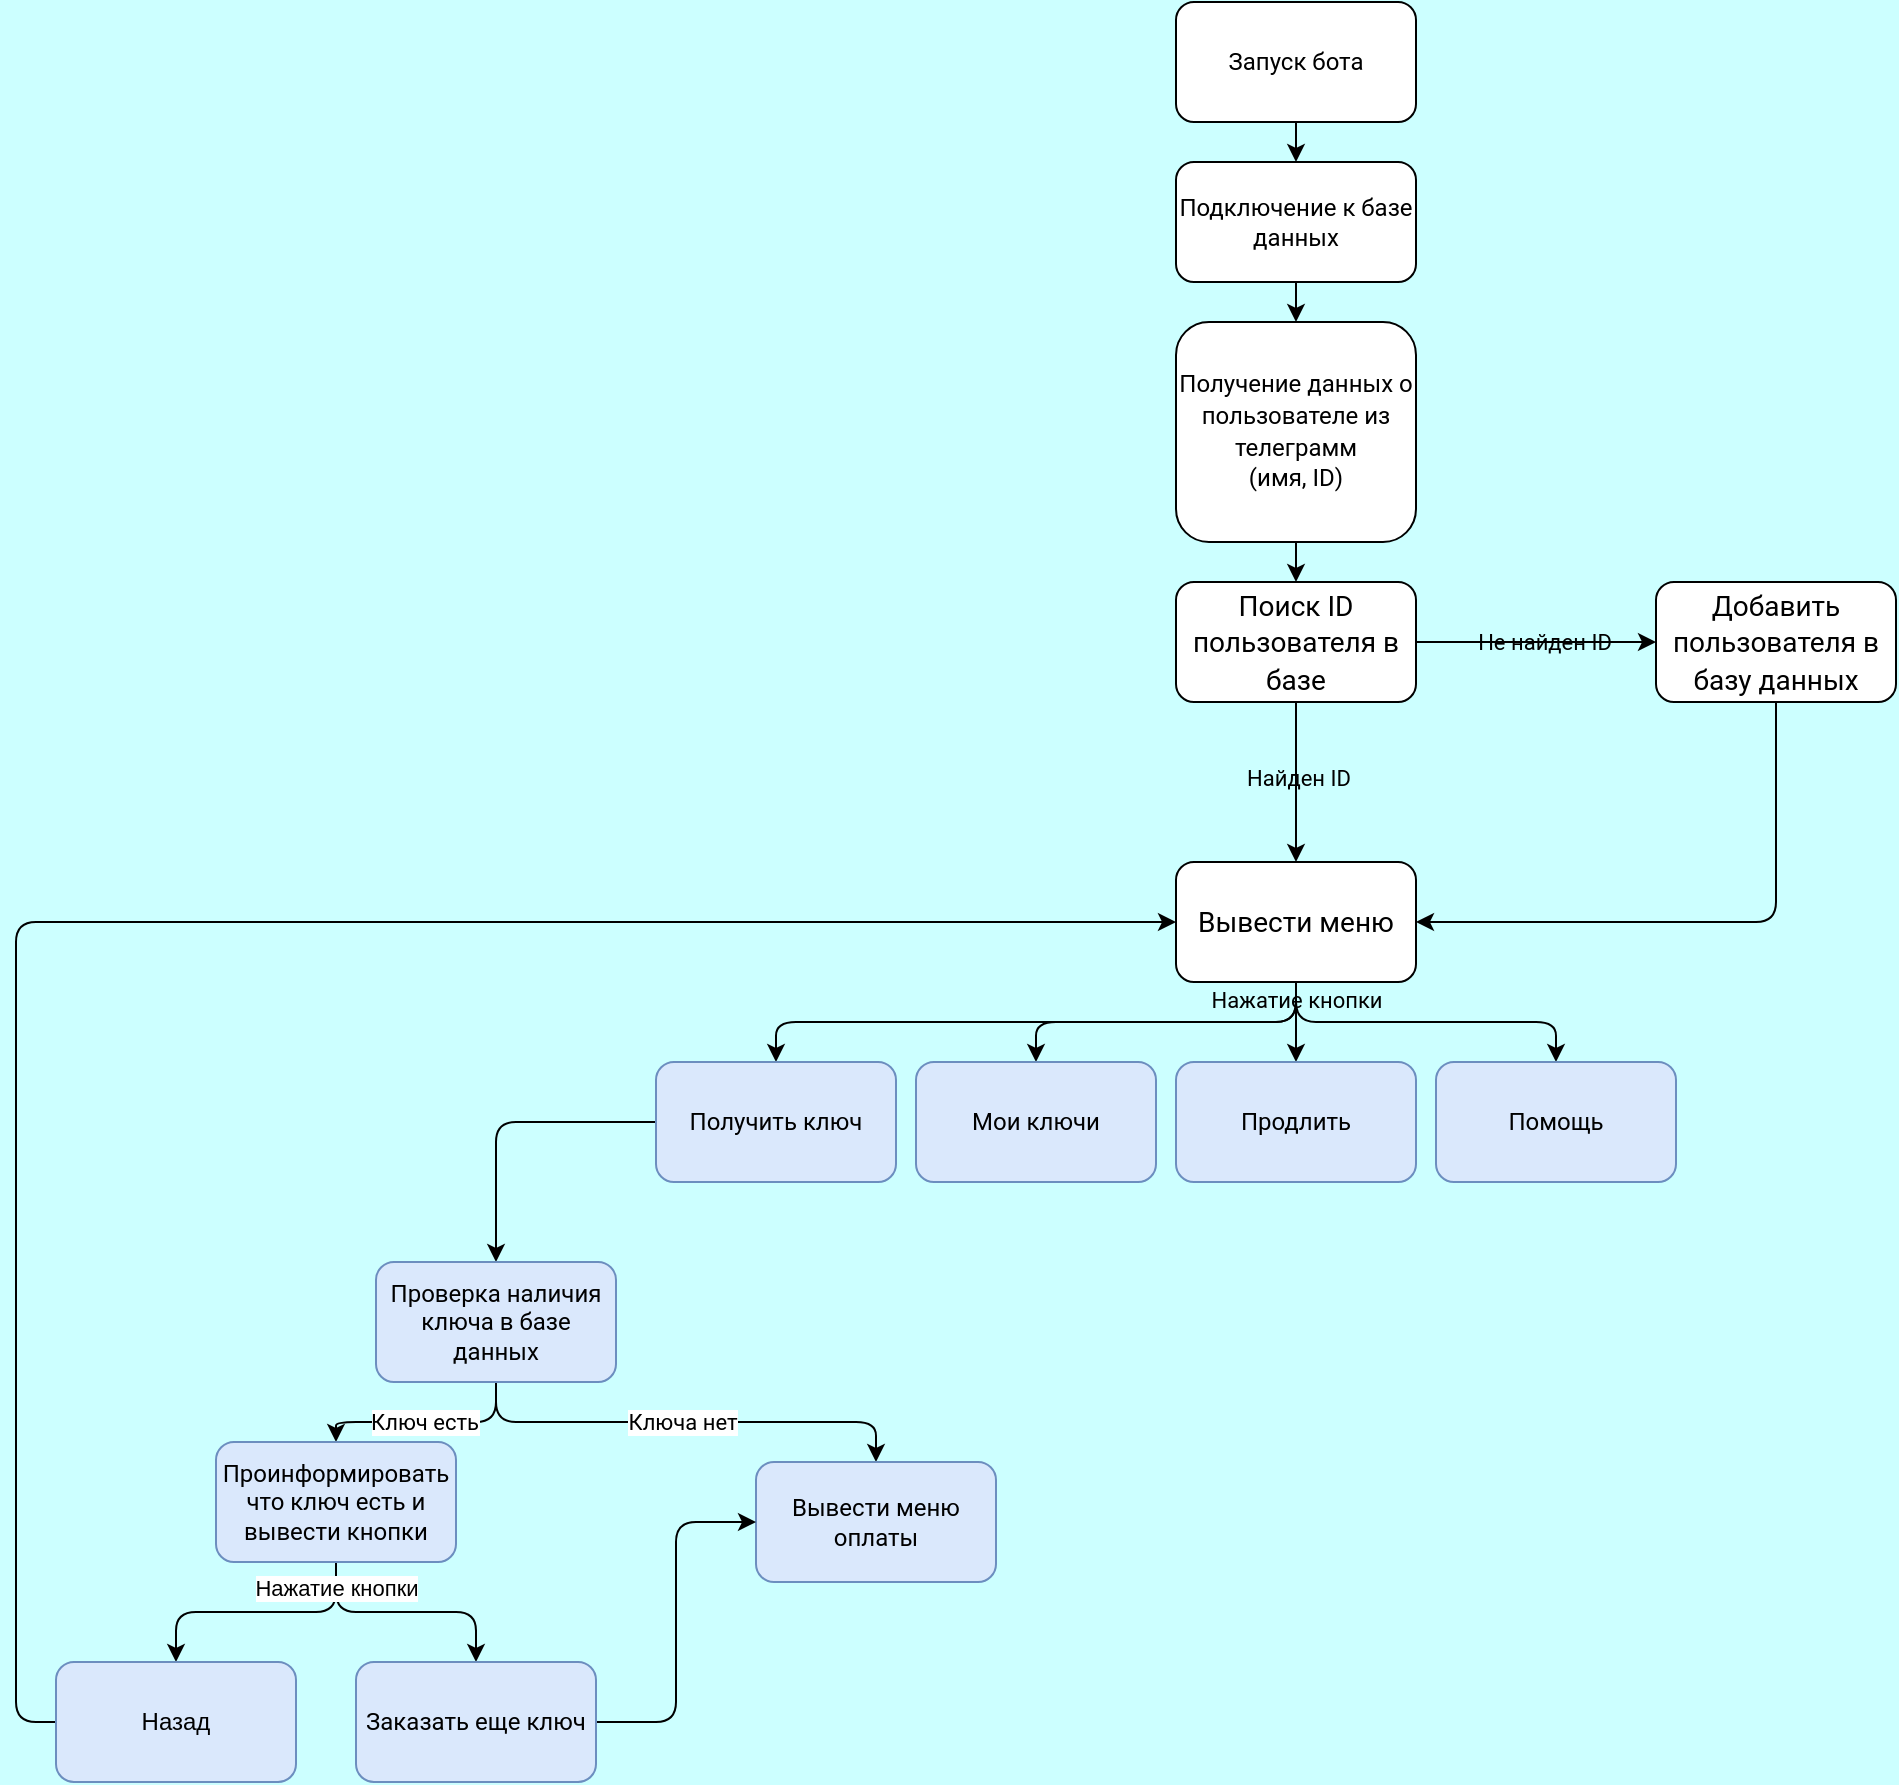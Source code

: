 <mxfile version="26.0.5">
  <diagram name="Страница — 1" id="AQl9WBa_TOPAPKax5sv7">
    <mxGraphModel dx="3006" dy="1119" grid="1" gridSize="10" guides="1" tooltips="1" connect="1" arrows="1" fold="1" page="1" pageScale="1" pageWidth="980" pageHeight="1390" background="light-dark(#CCFFFF,#67AB9F)" math="0" shadow="0">
      <root>
        <mxCell id="0" />
        <mxCell id="1" parent="0" />
        <mxCell id="aZWd4whTSfj6Bo79EyQD-3" value="" style="edgeStyle=orthogonalEdgeStyle;rounded=1;orthogonalLoop=1;jettySize=auto;html=1;fontFamily=Roboto;fontSource=https%3A%2F%2Ffonts.googleapis.com%2Fcss%3Ffamily%3DRoboto;fontSize=12;labelBackgroundColor=none;fontColor=default;textShadow=0;spacingTop=0;" parent="1" source="aZWd4whTSfj6Bo79EyQD-1" target="aZWd4whTSfj6Bo79EyQD-2" edge="1">
          <mxGeometry relative="1" as="geometry" />
        </mxCell>
        <mxCell id="aZWd4whTSfj6Bo79EyQD-1" value="&lt;font data-font-src=&quot;https://fonts.googleapis.com/css?family=Roboto&quot;&gt;Запуск бота&lt;/font&gt;" style="rounded=1;whiteSpace=wrap;html=1;fontFamily=Roboto;fontSource=https%3A%2F%2Ffonts.googleapis.com%2Fcss%3Ffamily%3DRoboto;fontSize=12;labelBackgroundColor=none;textShadow=0;spacingTop=0;" parent="1" vertex="1">
          <mxGeometry x="420" y="40" width="120" height="60" as="geometry" />
        </mxCell>
        <mxCell id="aZWd4whTSfj6Bo79EyQD-5" value="" style="edgeStyle=orthogonalEdgeStyle;rounded=1;orthogonalLoop=1;jettySize=auto;html=1;fontFamily=Roboto;fontSource=https%3A%2F%2Ffonts.googleapis.com%2Fcss%3Ffamily%3DRoboto;fontSize=12;labelBackgroundColor=none;fontColor=default;textShadow=0;spacingTop=0;" parent="1" source="aZWd4whTSfj6Bo79EyQD-2" target="aZWd4whTSfj6Bo79EyQD-4" edge="1">
          <mxGeometry relative="1" as="geometry" />
        </mxCell>
        <mxCell id="aZWd4whTSfj6Bo79EyQD-2" value="&lt;font data-font-src=&quot;https://fonts.googleapis.com/css?family=Roboto&quot;&gt;Подключение к базе данных&lt;/font&gt;" style="rounded=1;whiteSpace=wrap;html=1;fontFamily=Roboto;fontSource=https%3A%2F%2Ffonts.googleapis.com%2Fcss%3Ffamily%3DRoboto;fontSize=12;labelBackgroundColor=none;textShadow=0;spacingTop=0;" parent="1" vertex="1">
          <mxGeometry x="420" y="120" width="120" height="60" as="geometry" />
        </mxCell>
        <mxCell id="aZWd4whTSfj6Bo79EyQD-7" value="" style="edgeStyle=orthogonalEdgeStyle;rounded=1;orthogonalLoop=1;jettySize=auto;html=1;fontFamily=Roboto;fontSource=https%3A%2F%2Ffonts.googleapis.com%2Fcss%3Ffamily%3DRoboto;labelBackgroundColor=none;fontColor=default;textShadow=0;spacingTop=0;" parent="1" source="aZWd4whTSfj6Bo79EyQD-4" target="aZWd4whTSfj6Bo79EyQD-6" edge="1">
          <mxGeometry relative="1" as="geometry" />
        </mxCell>
        <mxCell id="aZWd4whTSfj6Bo79EyQD-4" value="&lt;div style=&quot;line-height: 1.3; vertical-align: middle;&quot;&gt;&lt;h4&gt;&lt;span style=&quot;font-weight: normal;&quot;&gt;&lt;font data-font-src=&quot;https://fonts.googleapis.com/css?family=Roboto&quot;&gt;Получение данных о пользователе из телеграмм&lt;br&gt;(имя, ID)&lt;/font&gt;&lt;/span&gt;&lt;/h4&gt;&lt;/div&gt;" style="rounded=1;whiteSpace=wrap;html=1;fontFamily=Roboto;fontSource=https%3A%2F%2Ffonts.googleapis.com%2Fcss%3Ffamily%3DRoboto;fontSize=12;labelBackgroundColor=none;textShadow=0;spacingTop=0;" parent="1" vertex="1">
          <mxGeometry x="420" y="200" width="120" height="110" as="geometry" />
        </mxCell>
        <mxCell id="aZWd4whTSfj6Bo79EyQD-9" value="" style="edgeStyle=orthogonalEdgeStyle;rounded=1;orthogonalLoop=1;jettySize=auto;html=1;fontFamily=Roboto;fontSource=https%3A%2F%2Ffonts.googleapis.com%2Fcss%3Ffamily%3DRoboto;labelBackgroundColor=none;fontColor=default;textShadow=0;spacingTop=0;" parent="1" source="aZWd4whTSfj6Bo79EyQD-6" target="aZWd4whTSfj6Bo79EyQD-8" edge="1">
          <mxGeometry relative="1" as="geometry" />
        </mxCell>
        <mxCell id="aZWd4whTSfj6Bo79EyQD-10" value="Не найден ID" style="edgeLabel;html=1;align=center;verticalAlign=middle;resizable=0;points=[];fontFamily=Roboto;fontSource=https%3A%2F%2Ffonts.googleapis.com%2Fcss%3Ffamily%3DRoboto;labelBackgroundColor=none;textShadow=0;spacingTop=0;rounded=1;" parent="aZWd4whTSfj6Bo79EyQD-9" vertex="1" connectable="0">
          <mxGeometry x="0.067" relative="1" as="geometry">
            <mxPoint as="offset" />
          </mxGeometry>
        </mxCell>
        <mxCell id="aZWd4whTSfj6Bo79EyQD-12" value="" style="edgeStyle=orthogonalEdgeStyle;rounded=1;orthogonalLoop=1;jettySize=auto;html=1;fontFamily=Roboto;fontSource=https%3A%2F%2Ffonts.googleapis.com%2Fcss%3Ffamily%3DRoboto;labelBackgroundColor=none;fontColor=default;textShadow=0;spacingTop=0;" parent="1" source="aZWd4whTSfj6Bo79EyQD-6" target="aZWd4whTSfj6Bo79EyQD-11" edge="1">
          <mxGeometry relative="1" as="geometry" />
        </mxCell>
        <mxCell id="aZWd4whTSfj6Bo79EyQD-13" value="Найден ID" style="edgeLabel;html=1;align=center;verticalAlign=middle;resizable=0;points=[];fontFamily=Roboto;fontSource=https%3A%2F%2Ffonts.googleapis.com%2Fcss%3Ffamily%3DRoboto;labelBackgroundColor=none;textShadow=0;spacingTop=0;rounded=1;" parent="aZWd4whTSfj6Bo79EyQD-12" vertex="1" connectable="0">
          <mxGeometry x="-0.05" y="1" relative="1" as="geometry">
            <mxPoint as="offset" />
          </mxGeometry>
        </mxCell>
        <mxCell id="aZWd4whTSfj6Bo79EyQD-6" value="&lt;div style=&quot;line-height: 1.3; vertical-align: middle; font-size: 14px;&quot;&gt;&lt;p&gt;Поиск ID пользователя в базе&lt;/p&gt;&lt;/div&gt;" style="whiteSpace=wrap;html=1;fontFamily=Roboto;rounded=1;fontSource=https%3A%2F%2Ffonts.googleapis.com%2Fcss%3Ffamily%3DRoboto;labelBackgroundColor=none;textShadow=0;spacingTop=0;" parent="1" vertex="1">
          <mxGeometry x="420" y="330" width="120" height="60" as="geometry" />
        </mxCell>
        <mxCell id="aZWd4whTSfj6Bo79EyQD-15" style="edgeStyle=orthogonalEdgeStyle;rounded=1;orthogonalLoop=1;jettySize=auto;html=1;exitX=0.5;exitY=1;exitDx=0;exitDy=0;entryX=1;entryY=0.5;entryDx=0;entryDy=0;fontFamily=Roboto;fontSource=https%3A%2F%2Ffonts.googleapis.com%2Fcss%3Ffamily%3DRoboto;labelBackgroundColor=none;fontColor=default;textShadow=0;spacingTop=0;" parent="1" source="aZWd4whTSfj6Bo79EyQD-8" target="aZWd4whTSfj6Bo79EyQD-11" edge="1">
          <mxGeometry relative="1" as="geometry" />
        </mxCell>
        <mxCell id="aZWd4whTSfj6Bo79EyQD-8" value="&lt;div style=&quot;line-height: 1.3; vertical-align: middle; font-size: 14px;&quot;&gt;&lt;p&gt;Добавить пользователя в базу данных&lt;/p&gt;&lt;/div&gt;" style="whiteSpace=wrap;html=1;fontFamily=Roboto;rounded=1;fontSource=https%3A%2F%2Ffonts.googleapis.com%2Fcss%3Ffamily%3DRoboto;labelBackgroundColor=none;" parent="1" vertex="1">
          <mxGeometry x="660" y="330" width="120" height="60" as="geometry" />
        </mxCell>
        <mxCell id="aZWd4whTSfj6Bo79EyQD-18" style="edgeStyle=orthogonalEdgeStyle;rounded=1;orthogonalLoop=1;jettySize=auto;html=1;exitX=0.5;exitY=1;exitDx=0;exitDy=0;fontFamily=Roboto;fontSource=https%3A%2F%2Ffonts.googleapis.com%2Fcss%3Ffamily%3DRoboto;labelBackgroundColor=none;fontColor=default;textShadow=0;spacingTop=0;" parent="1" source="aZWd4whTSfj6Bo79EyQD-11" target="aZWd4whTSfj6Bo79EyQD-19" edge="1">
          <mxGeometry relative="1" as="geometry">
            <mxPoint x="350" y="570" as="targetPoint" />
          </mxGeometry>
        </mxCell>
        <mxCell id="aZWd4whTSfj6Bo79EyQD-20" style="edgeStyle=orthogonalEdgeStyle;rounded=1;orthogonalLoop=1;jettySize=auto;html=1;exitX=0.5;exitY=1;exitDx=0;exitDy=0;fontFamily=Roboto;fontSource=https%3A%2F%2Ffonts.googleapis.com%2Fcss%3Ffamily%3DRoboto;labelBackgroundColor=none;fontColor=default;textShadow=0;spacingTop=0;" parent="1" source="aZWd4whTSfj6Bo79EyQD-11" target="aZWd4whTSfj6Bo79EyQD-21" edge="1">
          <mxGeometry relative="1" as="geometry">
            <mxPoint x="480" y="560" as="targetPoint" />
          </mxGeometry>
        </mxCell>
        <mxCell id="aZWd4whTSfj6Bo79EyQD-22" style="edgeStyle=orthogonalEdgeStyle;rounded=1;orthogonalLoop=1;jettySize=auto;html=1;exitX=0.5;exitY=1;exitDx=0;exitDy=0;fontFamily=Roboto;fontSource=https%3A%2F%2Ffonts.googleapis.com%2Fcss%3Ffamily%3DRoboto;labelBackgroundColor=none;fontColor=default;textShadow=0;spacingTop=0;" parent="1" source="aZWd4whTSfj6Bo79EyQD-11" target="aZWd4whTSfj6Bo79EyQD-23" edge="1">
          <mxGeometry relative="1" as="geometry">
            <mxPoint x="610" y="570" as="targetPoint" />
          </mxGeometry>
        </mxCell>
        <mxCell id="MdKZZzNTr3m9MVsxQp7b-1" value="Нажатие кнопки" style="edgeLabel;html=1;align=center;verticalAlign=middle;resizable=0;points=[];fontFamily=Roboto;fontSource=https%3A%2F%2Ffonts.googleapis.com%2Fcss%3Ffamily%3DRoboto;labelBackgroundColor=none;rounded=1;" vertex="1" connectable="0" parent="aZWd4whTSfj6Bo79EyQD-22">
          <mxGeometry x="-0.894" relative="1" as="geometry">
            <mxPoint as="offset" />
          </mxGeometry>
        </mxCell>
        <mxCell id="MdKZZzNTr3m9MVsxQp7b-2" style="edgeStyle=orthogonalEdgeStyle;rounded=1;orthogonalLoop=1;jettySize=auto;html=1;exitX=0.5;exitY=1;exitDx=0;exitDy=0;" edge="1" parent="1" source="aZWd4whTSfj6Bo79EyQD-11" target="MdKZZzNTr3m9MVsxQp7b-3">
          <mxGeometry relative="1" as="geometry">
            <mxPoint x="230" y="570" as="targetPoint" />
          </mxGeometry>
        </mxCell>
        <mxCell id="aZWd4whTSfj6Bo79EyQD-11" value="&lt;div style=&quot;line-height: 1.3; vertical-align: middle; font-size: 14px;&quot;&gt;&lt;p&gt;Вывести меню&lt;/p&gt;&lt;/div&gt;" style="whiteSpace=wrap;html=1;fontFamily=Roboto;rounded=1;fontSource=https%3A%2F%2Ffonts.googleapis.com%2Fcss%3Ffamily%3DRoboto;labelBackgroundColor=none;textShadow=0;spacingTop=0;" parent="1" vertex="1">
          <mxGeometry x="420" y="470" width="120" height="60" as="geometry" />
        </mxCell>
        <mxCell id="aZWd4whTSfj6Bo79EyQD-19" value="Мои ключи" style="rounded=1;whiteSpace=wrap;html=1;labelBackgroundColor=none;fontFamily=Roboto;fontSource=https%3A%2F%2Ffonts.googleapis.com%2Fcss%3Ffamily%3DRoboto;fillColor=#dae8fc;strokeColor=#6c8ebf;" parent="1" vertex="1">
          <mxGeometry x="290" y="570" width="120" height="60" as="geometry" />
        </mxCell>
        <mxCell id="aZWd4whTSfj6Bo79EyQD-21" value="Продлить" style="rounded=1;whiteSpace=wrap;html=1;fontFamily=Roboto;fontSource=https%3A%2F%2Ffonts.googleapis.com%2Fcss%3Ffamily%3DRoboto;labelBackgroundColor=none;textShadow=0;spacingTop=0;fillColor=#dae8fc;strokeColor=#6c8ebf;" parent="1" vertex="1">
          <mxGeometry x="420" y="570" width="120" height="60" as="geometry" />
        </mxCell>
        <mxCell id="aZWd4whTSfj6Bo79EyQD-23" value="Помощь" style="rounded=1;whiteSpace=wrap;html=1;fontFamily=Roboto;fontSource=https%3A%2F%2Ffonts.googleapis.com%2Fcss%3Ffamily%3DRoboto;labelBackgroundColor=none;textShadow=0;spacingTop=0;fillColor=#dae8fc;strokeColor=#6c8ebf;" parent="1" vertex="1">
          <mxGeometry x="550" y="570" width="120" height="60" as="geometry" />
        </mxCell>
        <mxCell id="MdKZZzNTr3m9MVsxQp7b-5" value="" style="edgeStyle=orthogonalEdgeStyle;rounded=1;orthogonalLoop=1;jettySize=auto;html=1;fontFamily=Roboto;fontSource=https%3A%2F%2Ffonts.googleapis.com%2Fcss%3Ffamily%3DRoboto;" edge="1" parent="1" source="MdKZZzNTr3m9MVsxQp7b-3" target="MdKZZzNTr3m9MVsxQp7b-4">
          <mxGeometry relative="1" as="geometry" />
        </mxCell>
        <mxCell id="MdKZZzNTr3m9MVsxQp7b-3" value="Получить ключ" style="rounded=1;whiteSpace=wrap;html=1;fontFamily=Roboto;fontSource=https%3A%2F%2Ffonts.googleapis.com%2Fcss%3Ffamily%3DRoboto;fillColor=#dae8fc;strokeColor=#6c8ebf;" vertex="1" parent="1">
          <mxGeometry x="160" y="570" width="120" height="60" as="geometry" />
        </mxCell>
        <mxCell id="MdKZZzNTr3m9MVsxQp7b-7" value="" style="edgeStyle=orthogonalEdgeStyle;rounded=1;orthogonalLoop=1;jettySize=auto;html=1;fontFamily=Roboto;fontSource=https%3A%2F%2Ffonts.googleapis.com%2Fcss%3Ffamily%3DRoboto;" edge="1" parent="1" source="MdKZZzNTr3m9MVsxQp7b-4" target="MdKZZzNTr3m9MVsxQp7b-6">
          <mxGeometry relative="1" as="geometry" />
        </mxCell>
        <mxCell id="MdKZZzNTr3m9MVsxQp7b-8" value="Ключ есть" style="edgeLabel;html=1;align=center;verticalAlign=middle;resizable=0;points=[];rounded=1;fontFamily=Roboto;fontSource=https%3A%2F%2Ffonts.googleapis.com%2Fcss%3Ffamily%3DRoboto;" vertex="1" connectable="0" parent="MdKZZzNTr3m9MVsxQp7b-7">
          <mxGeometry x="-0.325" relative="1" as="geometry">
            <mxPoint x="-19" as="offset" />
          </mxGeometry>
        </mxCell>
        <mxCell id="MdKZZzNTr3m9MVsxQp7b-18" style="edgeStyle=orthogonalEdgeStyle;rounded=1;orthogonalLoop=1;jettySize=auto;html=1;exitX=0.5;exitY=1;exitDx=0;exitDy=0;entryX=0.5;entryY=0;entryDx=0;entryDy=0;fontFamily=Roboto;fontSource=https%3A%2F%2Ffonts.googleapis.com%2Fcss%3Ffamily%3DRoboto;" edge="1" parent="1" source="MdKZZzNTr3m9MVsxQp7b-4" target="MdKZZzNTr3m9MVsxQp7b-11">
          <mxGeometry relative="1" as="geometry" />
        </mxCell>
        <mxCell id="MdKZZzNTr3m9MVsxQp7b-19" value="Ключа нет" style="edgeLabel;html=1;align=center;verticalAlign=middle;resizable=0;points=[];rounded=1;fontFamily=Roboto;fontSource=https%3A%2F%2Ffonts.googleapis.com%2Fcss%3Ffamily%3DRoboto;" vertex="1" connectable="0" parent="MdKZZzNTr3m9MVsxQp7b-18">
          <mxGeometry x="-0.021" relative="1" as="geometry">
            <mxPoint as="offset" />
          </mxGeometry>
        </mxCell>
        <mxCell id="MdKZZzNTr3m9MVsxQp7b-4" value="Проверка наличия ключа в базе данных" style="whiteSpace=wrap;html=1;fontFamily=Roboto;fillColor=#dae8fc;strokeColor=#6c8ebf;rounded=1;fontSource=https%3A%2F%2Ffonts.googleapis.com%2Fcss%3Ffamily%3DRoboto;" vertex="1" parent="1">
          <mxGeometry x="20" y="670" width="120" height="60" as="geometry" />
        </mxCell>
        <mxCell id="MdKZZzNTr3m9MVsxQp7b-13" value="" style="edgeStyle=orthogonalEdgeStyle;rounded=1;orthogonalLoop=1;jettySize=auto;html=1;fontFamily=Roboto;fontSource=https%3A%2F%2Ffonts.googleapis.com%2Fcss%3Ffamily%3DRoboto;" edge="1" parent="1" source="MdKZZzNTr3m9MVsxQp7b-6" target="MdKZZzNTr3m9MVsxQp7b-12">
          <mxGeometry relative="1" as="geometry" />
        </mxCell>
        <mxCell id="MdKZZzNTr3m9MVsxQp7b-14" style="edgeStyle=orthogonalEdgeStyle;rounded=1;orthogonalLoop=1;jettySize=auto;html=1;exitX=0.5;exitY=1;exitDx=0;exitDy=0;fontFamily=Roboto;fontSource=https%3A%2F%2Ffonts.googleapis.com%2Fcss%3Ffamily%3DRoboto;" edge="1" parent="1" source="MdKZZzNTr3m9MVsxQp7b-6" target="MdKZZzNTr3m9MVsxQp7b-15">
          <mxGeometry relative="1" as="geometry">
            <mxPoint x="60" y="850" as="targetPoint" />
          </mxGeometry>
        </mxCell>
        <mxCell id="MdKZZzNTr3m9MVsxQp7b-22" value="Нажатие кнопки" style="edgeLabel;html=1;align=center;verticalAlign=middle;resizable=0;points=[];rounded=1;" vertex="1" connectable="0" parent="MdKZZzNTr3m9MVsxQp7b-14">
          <mxGeometry x="-0.8" relative="1" as="geometry">
            <mxPoint as="offset" />
          </mxGeometry>
        </mxCell>
        <mxCell id="MdKZZzNTr3m9MVsxQp7b-6" value="Проинформировать что ключ есть и вывести кнопки" style="whiteSpace=wrap;html=1;fontFamily=Roboto;fillColor=#dae8fc;strokeColor=#6c8ebf;rounded=1;fontSource=https%3A%2F%2Ffonts.googleapis.com%2Fcss%3Ffamily%3DRoboto;" vertex="1" parent="1">
          <mxGeometry x="-60" y="760" width="120" height="60" as="geometry" />
        </mxCell>
        <mxCell id="MdKZZzNTr3m9MVsxQp7b-11" value="Вывести меню оплаты" style="rounded=1;whiteSpace=wrap;html=1;fontFamily=Roboto;fontSource=https%3A%2F%2Ffonts.googleapis.com%2Fcss%3Ffamily%3DRoboto;fillColor=#dae8fc;strokeColor=#6c8ebf;" vertex="1" parent="1">
          <mxGeometry x="210" y="770" width="120" height="60" as="geometry" />
        </mxCell>
        <mxCell id="MdKZZzNTr3m9MVsxQp7b-20" style="edgeStyle=orthogonalEdgeStyle;rounded=1;orthogonalLoop=1;jettySize=auto;html=1;exitX=1;exitY=0.5;exitDx=0;exitDy=0;entryX=0;entryY=0.5;entryDx=0;entryDy=0;" edge="1" parent="1" source="MdKZZzNTr3m9MVsxQp7b-12" target="MdKZZzNTr3m9MVsxQp7b-11">
          <mxGeometry relative="1" as="geometry" />
        </mxCell>
        <mxCell id="MdKZZzNTr3m9MVsxQp7b-12" value="Заказать еще ключ" style="whiteSpace=wrap;html=1;fontFamily=Roboto;fillColor=#dae8fc;strokeColor=#6c8ebf;rounded=1;fontSource=https%3A%2F%2Ffonts.googleapis.com%2Fcss%3Ffamily%3DRoboto;" vertex="1" parent="1">
          <mxGeometry x="10" y="870" width="120" height="60" as="geometry" />
        </mxCell>
        <mxCell id="MdKZZzNTr3m9MVsxQp7b-21" style="edgeStyle=orthogonalEdgeStyle;rounded=1;orthogonalLoop=1;jettySize=auto;html=1;exitX=0;exitY=0.5;exitDx=0;exitDy=0;entryX=0;entryY=0.5;entryDx=0;entryDy=0;" edge="1" parent="1" source="MdKZZzNTr3m9MVsxQp7b-15" target="aZWd4whTSfj6Bo79EyQD-11">
          <mxGeometry relative="1" as="geometry" />
        </mxCell>
        <mxCell id="MdKZZzNTr3m9MVsxQp7b-15" value="Назад" style="rounded=1;whiteSpace=wrap;html=1;fillColor=#dae8fc;strokeColor=#6c8ebf;" vertex="1" parent="1">
          <mxGeometry x="-140" y="870" width="120" height="60" as="geometry" />
        </mxCell>
      </root>
    </mxGraphModel>
  </diagram>
</mxfile>

